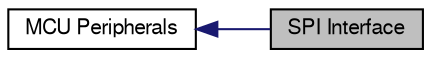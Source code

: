 digraph "SPI Interface"
{
  edge [fontname="FreeSans",fontsize="10",labelfontname="FreeSans",labelfontsize="10"];
  node [fontname="FreeSans",fontsize="10",shape=record];
  rankdir=LR;
  Node0 [label="SPI Interface",height=0.2,width=0.4,color="black", fillcolor="grey75", style="filled", fontcolor="black"];
  Node1 [label="MCU Peripherals",height=0.2,width=0.4,color="black", fillcolor="white", style="filled",URL="$group__mcu__periph.html"];
  Node1->Node0 [shape=plaintext, color="midnightblue", dir="back", style="solid"];
}
